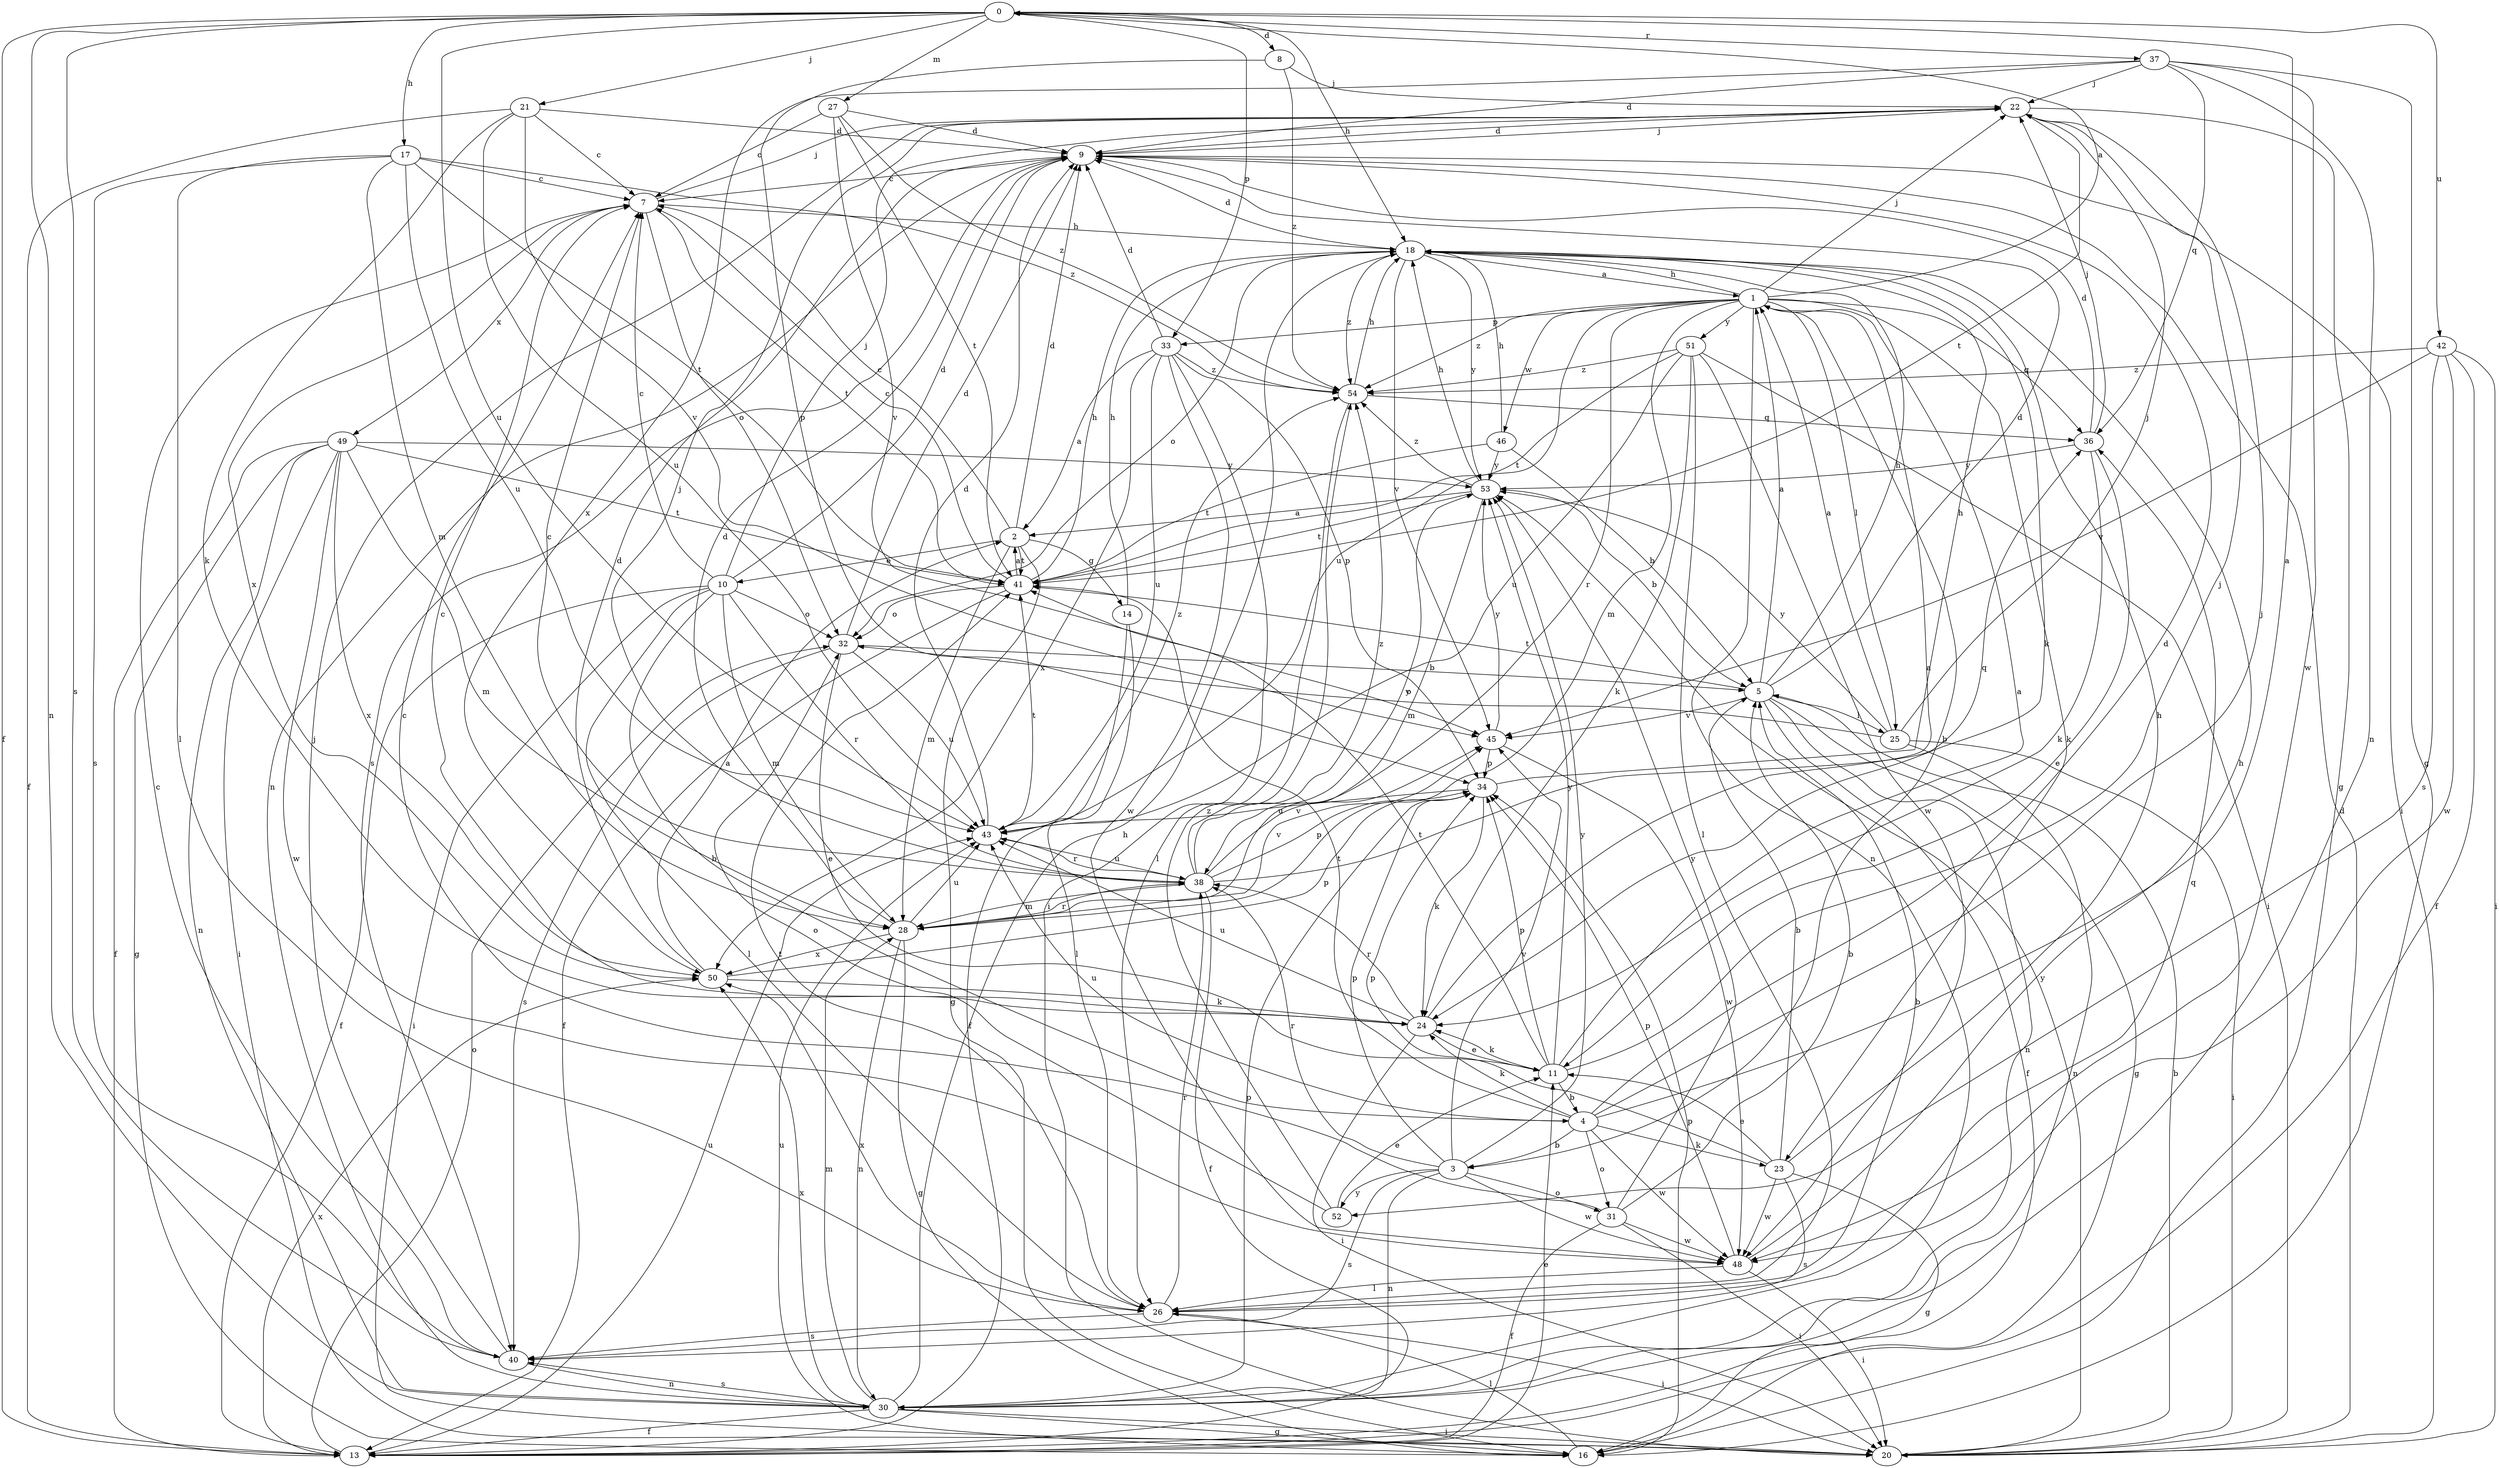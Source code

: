 strict digraph  {
0;
1;
2;
3;
4;
5;
7;
8;
9;
10;
11;
13;
14;
16;
17;
18;
20;
21;
22;
23;
24;
25;
26;
27;
28;
30;
31;
32;
33;
34;
36;
37;
38;
40;
41;
42;
43;
45;
46;
48;
49;
50;
51;
52;
53;
54;
0 -> 8  [label=d];
0 -> 13  [label=f];
0 -> 17  [label=h];
0 -> 18  [label=h];
0 -> 21  [label=j];
0 -> 27  [label=m];
0 -> 30  [label=n];
0 -> 33  [label=p];
0 -> 37  [label=r];
0 -> 40  [label=s];
0 -> 42  [label=u];
0 -> 43  [label=u];
1 -> 0  [label=a];
1 -> 3  [label=b];
1 -> 18  [label=h];
1 -> 22  [label=j];
1 -> 23  [label=k];
1 -> 25  [label=l];
1 -> 28  [label=m];
1 -> 30  [label=n];
1 -> 33  [label=p];
1 -> 36  [label=q];
1 -> 38  [label=r];
1 -> 43  [label=u];
1 -> 46  [label=w];
1 -> 51  [label=y];
1 -> 54  [label=z];
2 -> 7  [label=c];
2 -> 9  [label=d];
2 -> 10  [label=e];
2 -> 14  [label=g];
2 -> 16  [label=g];
2 -> 28  [label=m];
2 -> 41  [label=t];
3 -> 30  [label=n];
3 -> 31  [label=o];
3 -> 34  [label=p];
3 -> 38  [label=r];
3 -> 40  [label=s];
3 -> 45  [label=v];
3 -> 48  [label=w];
3 -> 52  [label=y];
3 -> 53  [label=y];
4 -> 0  [label=a];
4 -> 3  [label=b];
4 -> 9  [label=d];
4 -> 22  [label=j];
4 -> 23  [label=k];
4 -> 24  [label=k];
4 -> 31  [label=o];
4 -> 41  [label=t];
4 -> 43  [label=u];
4 -> 48  [label=w];
5 -> 1  [label=a];
5 -> 9  [label=d];
5 -> 13  [label=f];
5 -> 16  [label=g];
5 -> 18  [label=h];
5 -> 25  [label=l];
5 -> 30  [label=n];
5 -> 41  [label=t];
5 -> 45  [label=v];
7 -> 18  [label=h];
7 -> 22  [label=j];
7 -> 32  [label=o];
7 -> 41  [label=t];
7 -> 49  [label=x];
7 -> 50  [label=x];
8 -> 22  [label=j];
8 -> 34  [label=p];
8 -> 54  [label=z];
9 -> 7  [label=c];
9 -> 20  [label=i];
9 -> 22  [label=j];
9 -> 30  [label=n];
9 -> 40  [label=s];
10 -> 4  [label=b];
10 -> 7  [label=c];
10 -> 9  [label=d];
10 -> 13  [label=f];
10 -> 20  [label=i];
10 -> 22  [label=j];
10 -> 26  [label=l];
10 -> 28  [label=m];
10 -> 32  [label=o];
10 -> 38  [label=r];
11 -> 1  [label=a];
11 -> 4  [label=b];
11 -> 22  [label=j];
11 -> 24  [label=k];
11 -> 34  [label=p];
11 -> 41  [label=t];
11 -> 53  [label=y];
13 -> 11  [label=e];
13 -> 32  [label=o];
13 -> 43  [label=u];
13 -> 50  [label=x];
14 -> 13  [label=f];
14 -> 18  [label=h];
14 -> 26  [label=l];
16 -> 26  [label=l];
16 -> 34  [label=p];
16 -> 43  [label=u];
17 -> 7  [label=c];
17 -> 26  [label=l];
17 -> 28  [label=m];
17 -> 40  [label=s];
17 -> 41  [label=t];
17 -> 43  [label=u];
17 -> 54  [label=z];
18 -> 1  [label=a];
18 -> 9  [label=d];
18 -> 24  [label=k];
18 -> 32  [label=o];
18 -> 45  [label=v];
18 -> 53  [label=y];
18 -> 54  [label=z];
20 -> 5  [label=b];
20 -> 9  [label=d];
20 -> 53  [label=y];
21 -> 7  [label=c];
21 -> 9  [label=d];
21 -> 13  [label=f];
21 -> 24  [label=k];
21 -> 43  [label=u];
21 -> 45  [label=v];
22 -> 9  [label=d];
22 -> 16  [label=g];
22 -> 41  [label=t];
23 -> 5  [label=b];
23 -> 11  [label=e];
23 -> 16  [label=g];
23 -> 18  [label=h];
23 -> 34  [label=p];
23 -> 40  [label=s];
23 -> 48  [label=w];
24 -> 1  [label=a];
24 -> 7  [label=c];
24 -> 11  [label=e];
24 -> 20  [label=i];
24 -> 38  [label=r];
24 -> 43  [label=u];
25 -> 1  [label=a];
25 -> 20  [label=i];
25 -> 22  [label=j];
25 -> 30  [label=n];
25 -> 32  [label=o];
25 -> 53  [label=y];
26 -> 5  [label=b];
26 -> 20  [label=i];
26 -> 36  [label=q];
26 -> 38  [label=r];
26 -> 40  [label=s];
26 -> 41  [label=t];
26 -> 50  [label=x];
27 -> 7  [label=c];
27 -> 9  [label=d];
27 -> 41  [label=t];
27 -> 45  [label=v];
27 -> 54  [label=z];
28 -> 9  [label=d];
28 -> 16  [label=g];
28 -> 30  [label=n];
28 -> 38  [label=r];
28 -> 43  [label=u];
28 -> 45  [label=v];
28 -> 50  [label=x];
30 -> 13  [label=f];
30 -> 16  [label=g];
30 -> 18  [label=h];
30 -> 20  [label=i];
30 -> 28  [label=m];
30 -> 34  [label=p];
30 -> 40  [label=s];
30 -> 50  [label=x];
31 -> 5  [label=b];
31 -> 7  [label=c];
31 -> 13  [label=f];
31 -> 20  [label=i];
31 -> 48  [label=w];
31 -> 53  [label=y];
32 -> 5  [label=b];
32 -> 9  [label=d];
32 -> 11  [label=e];
32 -> 40  [label=s];
32 -> 43  [label=u];
33 -> 2  [label=a];
33 -> 9  [label=d];
33 -> 20  [label=i];
33 -> 34  [label=p];
33 -> 43  [label=u];
33 -> 48  [label=w];
33 -> 50  [label=x];
33 -> 54  [label=z];
34 -> 18  [label=h];
34 -> 24  [label=k];
34 -> 43  [label=u];
36 -> 9  [label=d];
36 -> 11  [label=e];
36 -> 22  [label=j];
36 -> 24  [label=k];
36 -> 53  [label=y];
37 -> 9  [label=d];
37 -> 16  [label=g];
37 -> 22  [label=j];
37 -> 30  [label=n];
37 -> 36  [label=q];
37 -> 48  [label=w];
37 -> 50  [label=x];
38 -> 7  [label=c];
38 -> 13  [label=f];
38 -> 22  [label=j];
38 -> 28  [label=m];
38 -> 34  [label=p];
38 -> 36  [label=q];
38 -> 43  [label=u];
38 -> 45  [label=v];
38 -> 53  [label=y];
38 -> 54  [label=z];
40 -> 7  [label=c];
40 -> 22  [label=j];
40 -> 30  [label=n];
41 -> 2  [label=a];
41 -> 7  [label=c];
41 -> 13  [label=f];
41 -> 18  [label=h];
41 -> 32  [label=o];
42 -> 13  [label=f];
42 -> 20  [label=i];
42 -> 45  [label=v];
42 -> 48  [label=w];
42 -> 54  [label=z];
42 -> 52  [label=s];
43 -> 9  [label=d];
43 -> 38  [label=r];
43 -> 41  [label=t];
43 -> 54  [label=z];
45 -> 34  [label=p];
45 -> 48  [label=w];
45 -> 53  [label=y];
46 -> 5  [label=b];
46 -> 18  [label=h];
46 -> 41  [label=t];
46 -> 53  [label=y];
48 -> 18  [label=h];
48 -> 20  [label=i];
48 -> 26  [label=l];
48 -> 34  [label=p];
49 -> 13  [label=f];
49 -> 16  [label=g];
49 -> 20  [label=i];
49 -> 28  [label=m];
49 -> 30  [label=n];
49 -> 41  [label=t];
49 -> 48  [label=w];
49 -> 50  [label=x];
49 -> 53  [label=y];
50 -> 2  [label=a];
50 -> 9  [label=d];
50 -> 24  [label=k];
50 -> 34  [label=p];
51 -> 20  [label=i];
51 -> 24  [label=k];
51 -> 26  [label=l];
51 -> 41  [label=t];
51 -> 43  [label=u];
51 -> 48  [label=w];
51 -> 54  [label=z];
52 -> 11  [label=e];
52 -> 32  [label=o];
52 -> 54  [label=z];
53 -> 2  [label=a];
53 -> 5  [label=b];
53 -> 18  [label=h];
53 -> 28  [label=m];
53 -> 41  [label=t];
53 -> 54  [label=z];
54 -> 18  [label=h];
54 -> 26  [label=l];
54 -> 36  [label=q];
}
